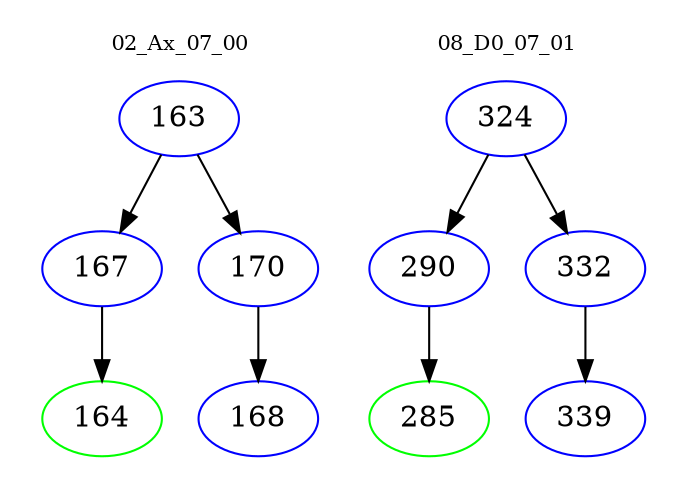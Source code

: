 digraph{
subgraph cluster_0 {
color = white
label = "02_Ax_07_00";
fontsize=10;
T0_163 [label="163", color="blue"]
T0_163 -> T0_167 [color="black"]
T0_167 [label="167", color="blue"]
T0_167 -> T0_164 [color="black"]
T0_164 [label="164", color="green"]
T0_163 -> T0_170 [color="black"]
T0_170 [label="170", color="blue"]
T0_170 -> T0_168 [color="black"]
T0_168 [label="168", color="blue"]
}
subgraph cluster_1 {
color = white
label = "08_D0_07_01";
fontsize=10;
T1_324 [label="324", color="blue"]
T1_324 -> T1_290 [color="black"]
T1_290 [label="290", color="blue"]
T1_290 -> T1_285 [color="black"]
T1_285 [label="285", color="green"]
T1_324 -> T1_332 [color="black"]
T1_332 [label="332", color="blue"]
T1_332 -> T1_339 [color="black"]
T1_339 [label="339", color="blue"]
}
}

